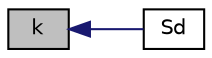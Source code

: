 digraph "k"
{
  bgcolor="transparent";
  edge [fontname="Helvetica",fontsize="10",labelfontname="Helvetica",labelfontsize="10"];
  node [fontname="Helvetica",fontsize="10",shape=record];
  rankdir="LR";
  Node127 [label="k",height=0.2,width=0.4,color="black", fillcolor="grey75", style="filled", fontcolor="black"];
  Node127 -> Node128 [dir="back",color="midnightblue",fontsize="10",style="solid",fontname="Helvetica"];
  Node128 [label="Sd",height=0.2,width=0.4,color="black",URL="$a32297.html#a87755bc59df7de5b516c3d047cdd7516",tooltip="Return the deviatoric symmetric part of the square of the given. "];
}
